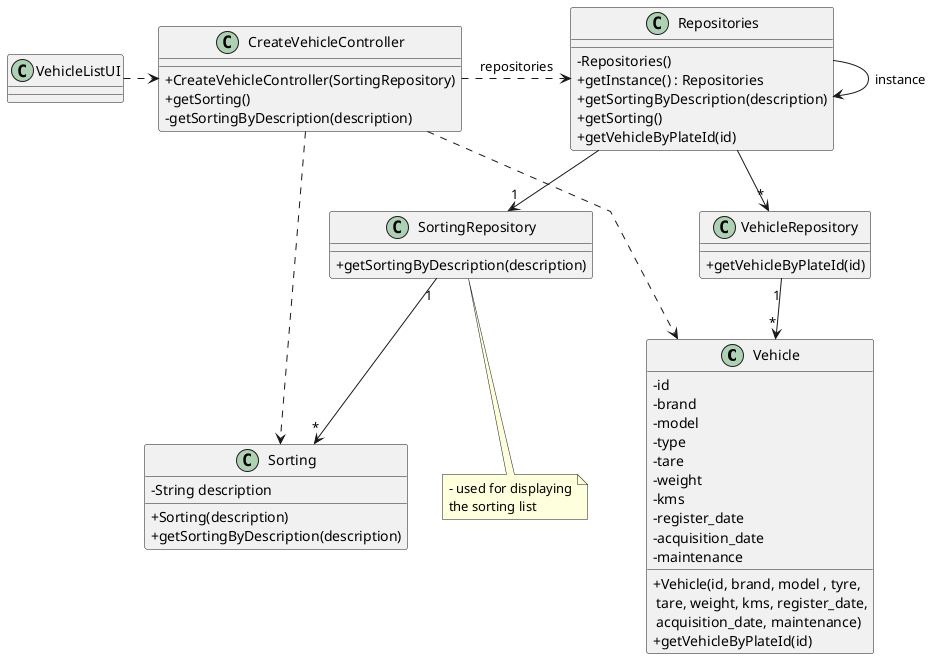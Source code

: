 @startuml
'skinparam monochrome true
skinparam packageStyle rectangle
skinparam shadowing false
skinparam linetype polyline
'skinparam linetype orto

skinparam classAttributeIconSize 0

'left to right direction


class Vehicle {
    - id
    - brand
    - model
    - type
    - tare
    - weight
    - kms
    - register_date
    - acquisition_date
    - maintenance

    + Vehicle(id, brand, model , tyre,\n tare, weight, kms, register_date,\n acquisition_date, maintenance)
    + getVehicleByPlateId(id)
}

class Sorting {
    - String description

    + Sorting(description)
    + getSortingByDescription(description)
}

class SortingRepository {
    + getSortingByDescription(description)
}

class VehicleRepository {
    + getVehicleByPlateId(id)
}

class Repositories {
    - Repositories()
    + getInstance() : Repositories
    + getSortingByDescription(description)
    + getSorting()
    + getVehicleByPlateId(id)
}

note bottom of SortingRepository
    - used for displaying
    the sorting list
end note

class VehicleListUI {
}

class CreateVehicleController {
    + CreateVehicleController(SortingRepository)
    + getSorting()
    - getSortingByDescription(description)
}

VehicleListUI .> CreateVehicleController

CreateVehicleController .> Repositories : repositories

Repositories -> Repositories : instance

Repositories --> "1" SortingRepository
Repositories --> "*" VehicleRepository

VehicleRepository "1" --> "*" Vehicle
SortingRepository "1" --> "*" Sorting

CreateVehicleController .> Sorting
CreateVehicleController .> Vehicle
@enduml
